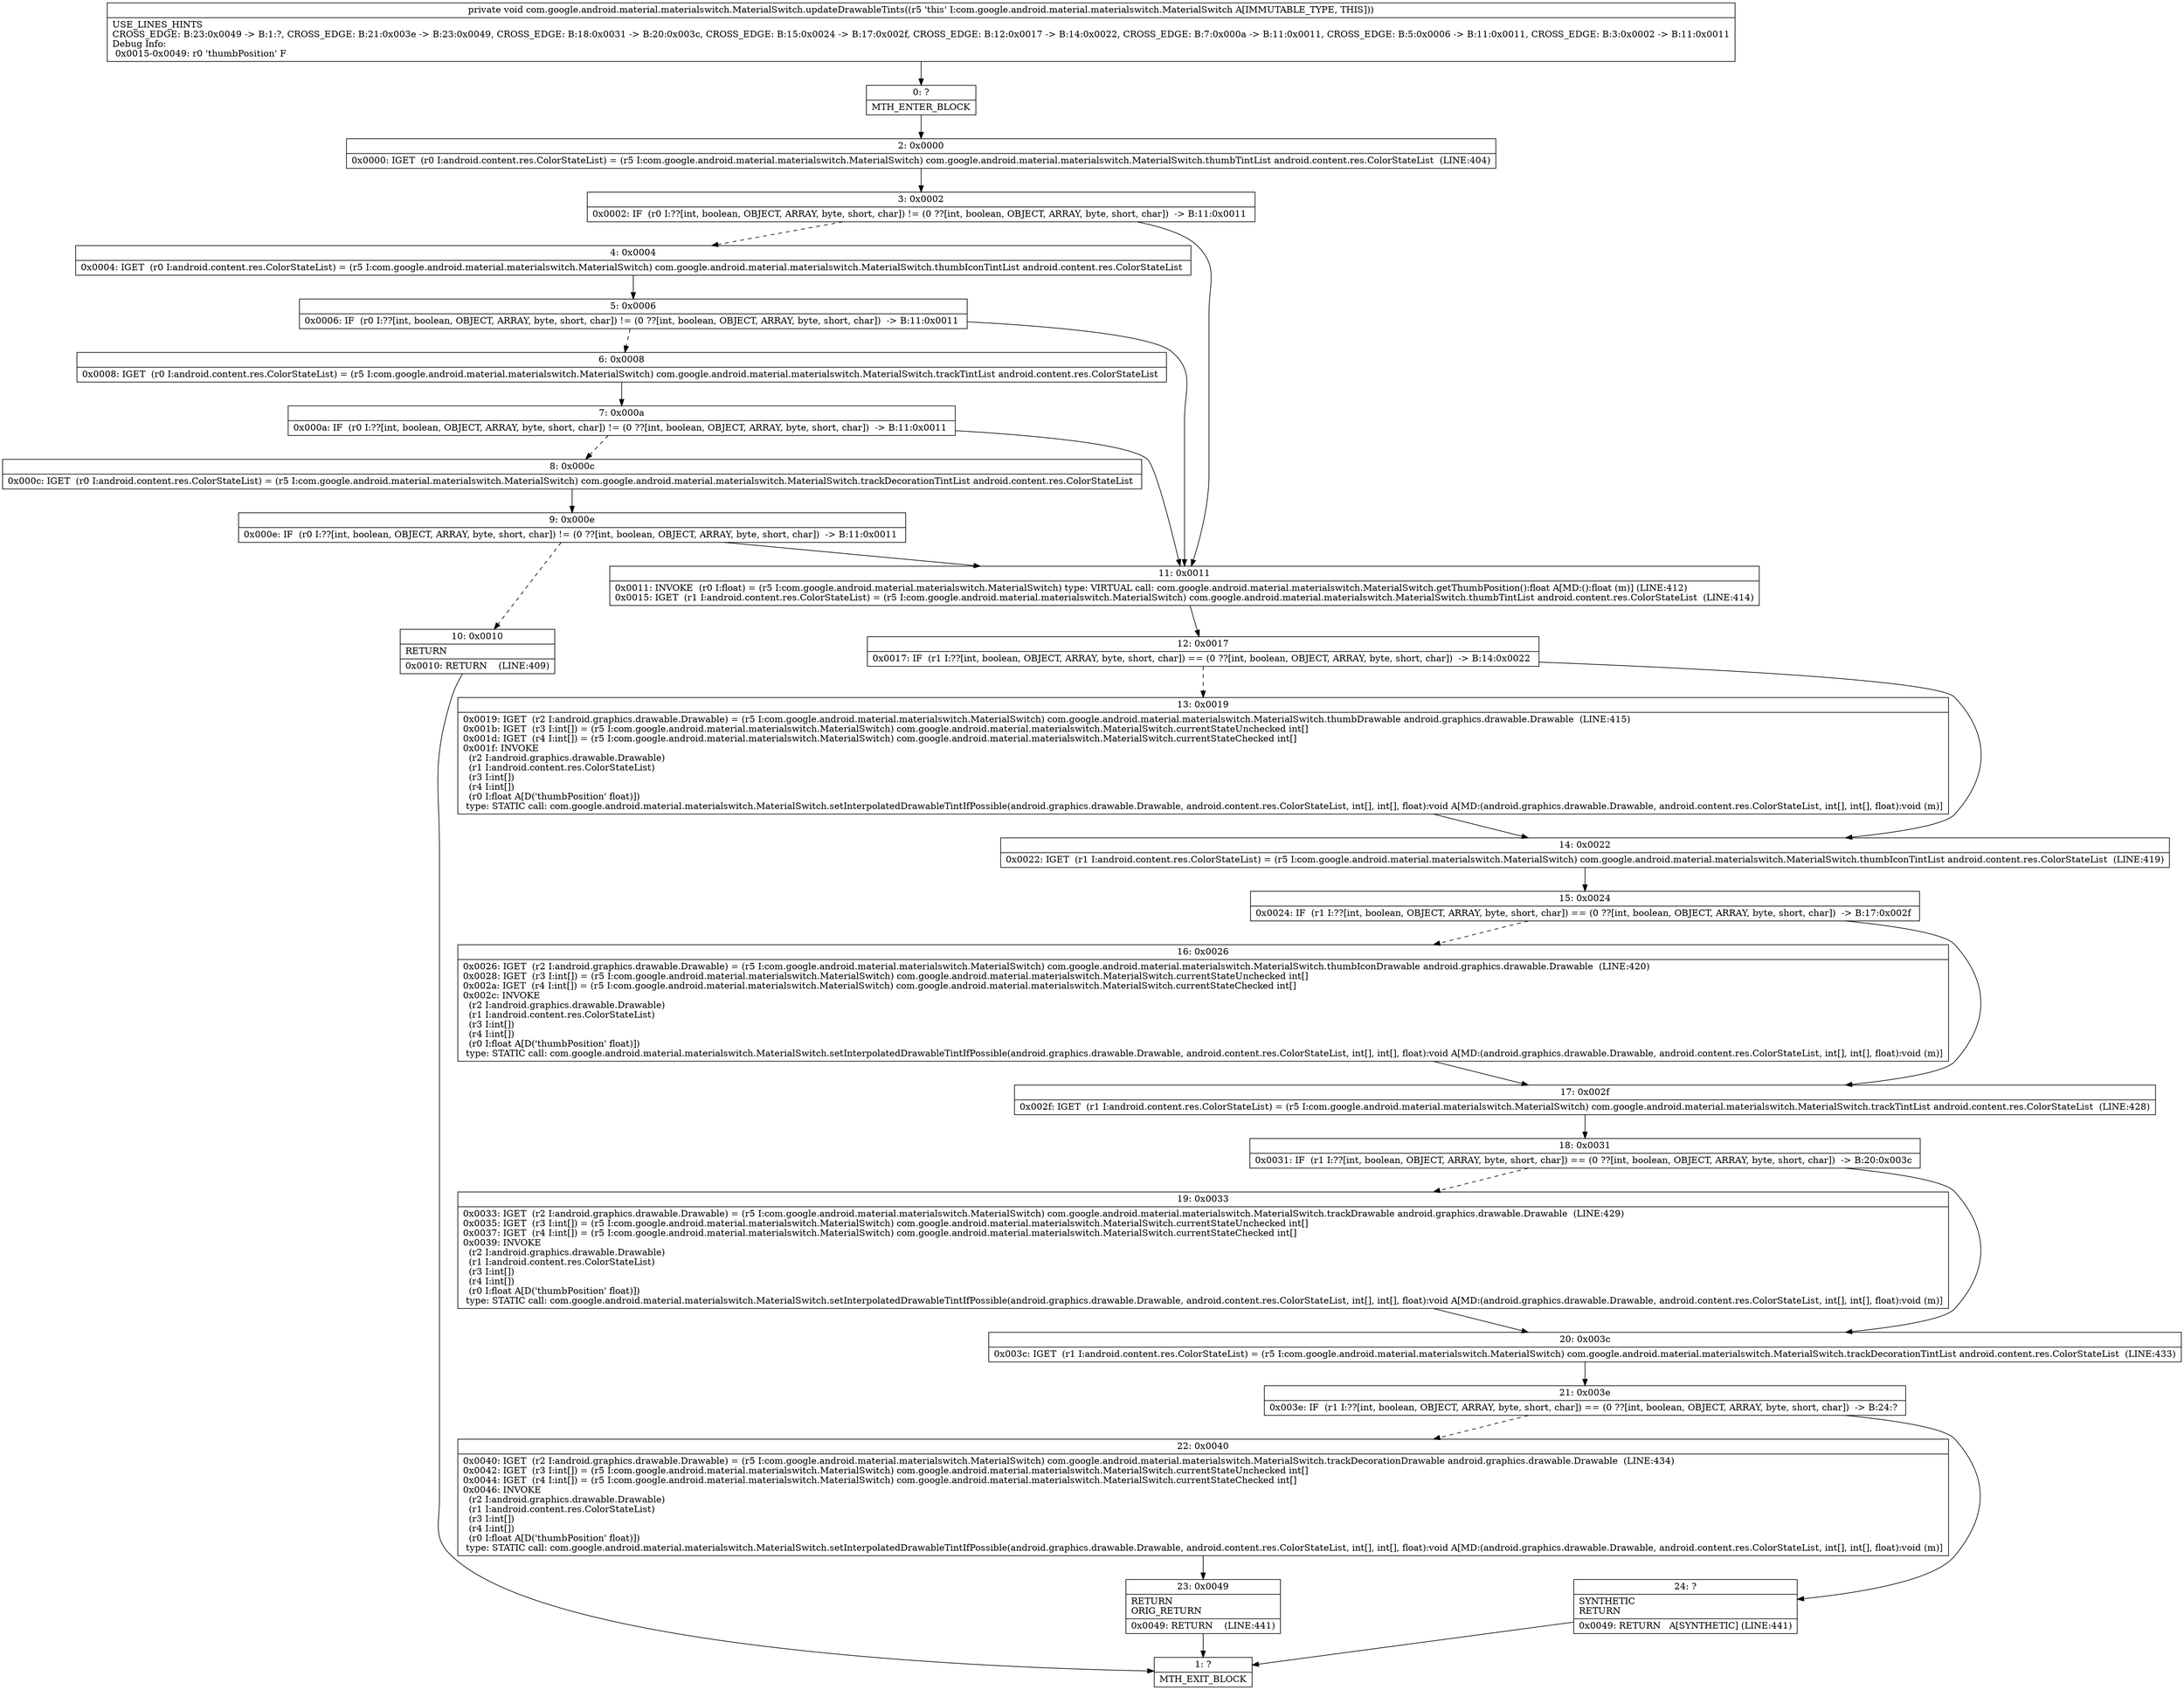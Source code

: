 digraph "CFG forcom.google.android.material.materialswitch.MaterialSwitch.updateDrawableTints()V" {
Node_0 [shape=record,label="{0\:\ ?|MTH_ENTER_BLOCK\l}"];
Node_2 [shape=record,label="{2\:\ 0x0000|0x0000: IGET  (r0 I:android.content.res.ColorStateList) = (r5 I:com.google.android.material.materialswitch.MaterialSwitch) com.google.android.material.materialswitch.MaterialSwitch.thumbTintList android.content.res.ColorStateList  (LINE:404)\l}"];
Node_3 [shape=record,label="{3\:\ 0x0002|0x0002: IF  (r0 I:??[int, boolean, OBJECT, ARRAY, byte, short, char]) != (0 ??[int, boolean, OBJECT, ARRAY, byte, short, char])  \-\> B:11:0x0011 \l}"];
Node_4 [shape=record,label="{4\:\ 0x0004|0x0004: IGET  (r0 I:android.content.res.ColorStateList) = (r5 I:com.google.android.material.materialswitch.MaterialSwitch) com.google.android.material.materialswitch.MaterialSwitch.thumbIconTintList android.content.res.ColorStateList \l}"];
Node_5 [shape=record,label="{5\:\ 0x0006|0x0006: IF  (r0 I:??[int, boolean, OBJECT, ARRAY, byte, short, char]) != (0 ??[int, boolean, OBJECT, ARRAY, byte, short, char])  \-\> B:11:0x0011 \l}"];
Node_6 [shape=record,label="{6\:\ 0x0008|0x0008: IGET  (r0 I:android.content.res.ColorStateList) = (r5 I:com.google.android.material.materialswitch.MaterialSwitch) com.google.android.material.materialswitch.MaterialSwitch.trackTintList android.content.res.ColorStateList \l}"];
Node_7 [shape=record,label="{7\:\ 0x000a|0x000a: IF  (r0 I:??[int, boolean, OBJECT, ARRAY, byte, short, char]) != (0 ??[int, boolean, OBJECT, ARRAY, byte, short, char])  \-\> B:11:0x0011 \l}"];
Node_8 [shape=record,label="{8\:\ 0x000c|0x000c: IGET  (r0 I:android.content.res.ColorStateList) = (r5 I:com.google.android.material.materialswitch.MaterialSwitch) com.google.android.material.materialswitch.MaterialSwitch.trackDecorationTintList android.content.res.ColorStateList \l}"];
Node_9 [shape=record,label="{9\:\ 0x000e|0x000e: IF  (r0 I:??[int, boolean, OBJECT, ARRAY, byte, short, char]) != (0 ??[int, boolean, OBJECT, ARRAY, byte, short, char])  \-\> B:11:0x0011 \l}"];
Node_10 [shape=record,label="{10\:\ 0x0010|RETURN\l|0x0010: RETURN    (LINE:409)\l}"];
Node_1 [shape=record,label="{1\:\ ?|MTH_EXIT_BLOCK\l}"];
Node_11 [shape=record,label="{11\:\ 0x0011|0x0011: INVOKE  (r0 I:float) = (r5 I:com.google.android.material.materialswitch.MaterialSwitch) type: VIRTUAL call: com.google.android.material.materialswitch.MaterialSwitch.getThumbPosition():float A[MD:():float (m)] (LINE:412)\l0x0015: IGET  (r1 I:android.content.res.ColorStateList) = (r5 I:com.google.android.material.materialswitch.MaterialSwitch) com.google.android.material.materialswitch.MaterialSwitch.thumbTintList android.content.res.ColorStateList  (LINE:414)\l}"];
Node_12 [shape=record,label="{12\:\ 0x0017|0x0017: IF  (r1 I:??[int, boolean, OBJECT, ARRAY, byte, short, char]) == (0 ??[int, boolean, OBJECT, ARRAY, byte, short, char])  \-\> B:14:0x0022 \l}"];
Node_13 [shape=record,label="{13\:\ 0x0019|0x0019: IGET  (r2 I:android.graphics.drawable.Drawable) = (r5 I:com.google.android.material.materialswitch.MaterialSwitch) com.google.android.material.materialswitch.MaterialSwitch.thumbDrawable android.graphics.drawable.Drawable  (LINE:415)\l0x001b: IGET  (r3 I:int[]) = (r5 I:com.google.android.material.materialswitch.MaterialSwitch) com.google.android.material.materialswitch.MaterialSwitch.currentStateUnchecked int[] \l0x001d: IGET  (r4 I:int[]) = (r5 I:com.google.android.material.materialswitch.MaterialSwitch) com.google.android.material.materialswitch.MaterialSwitch.currentStateChecked int[] \l0x001f: INVOKE  \l  (r2 I:android.graphics.drawable.Drawable)\l  (r1 I:android.content.res.ColorStateList)\l  (r3 I:int[])\l  (r4 I:int[])\l  (r0 I:float A[D('thumbPosition' float)])\l type: STATIC call: com.google.android.material.materialswitch.MaterialSwitch.setInterpolatedDrawableTintIfPossible(android.graphics.drawable.Drawable, android.content.res.ColorStateList, int[], int[], float):void A[MD:(android.graphics.drawable.Drawable, android.content.res.ColorStateList, int[], int[], float):void (m)]\l}"];
Node_14 [shape=record,label="{14\:\ 0x0022|0x0022: IGET  (r1 I:android.content.res.ColorStateList) = (r5 I:com.google.android.material.materialswitch.MaterialSwitch) com.google.android.material.materialswitch.MaterialSwitch.thumbIconTintList android.content.res.ColorStateList  (LINE:419)\l}"];
Node_15 [shape=record,label="{15\:\ 0x0024|0x0024: IF  (r1 I:??[int, boolean, OBJECT, ARRAY, byte, short, char]) == (0 ??[int, boolean, OBJECT, ARRAY, byte, short, char])  \-\> B:17:0x002f \l}"];
Node_16 [shape=record,label="{16\:\ 0x0026|0x0026: IGET  (r2 I:android.graphics.drawable.Drawable) = (r5 I:com.google.android.material.materialswitch.MaterialSwitch) com.google.android.material.materialswitch.MaterialSwitch.thumbIconDrawable android.graphics.drawable.Drawable  (LINE:420)\l0x0028: IGET  (r3 I:int[]) = (r5 I:com.google.android.material.materialswitch.MaterialSwitch) com.google.android.material.materialswitch.MaterialSwitch.currentStateUnchecked int[] \l0x002a: IGET  (r4 I:int[]) = (r5 I:com.google.android.material.materialswitch.MaterialSwitch) com.google.android.material.materialswitch.MaterialSwitch.currentStateChecked int[] \l0x002c: INVOKE  \l  (r2 I:android.graphics.drawable.Drawable)\l  (r1 I:android.content.res.ColorStateList)\l  (r3 I:int[])\l  (r4 I:int[])\l  (r0 I:float A[D('thumbPosition' float)])\l type: STATIC call: com.google.android.material.materialswitch.MaterialSwitch.setInterpolatedDrawableTintIfPossible(android.graphics.drawable.Drawable, android.content.res.ColorStateList, int[], int[], float):void A[MD:(android.graphics.drawable.Drawable, android.content.res.ColorStateList, int[], int[], float):void (m)]\l}"];
Node_17 [shape=record,label="{17\:\ 0x002f|0x002f: IGET  (r1 I:android.content.res.ColorStateList) = (r5 I:com.google.android.material.materialswitch.MaterialSwitch) com.google.android.material.materialswitch.MaterialSwitch.trackTintList android.content.res.ColorStateList  (LINE:428)\l}"];
Node_18 [shape=record,label="{18\:\ 0x0031|0x0031: IF  (r1 I:??[int, boolean, OBJECT, ARRAY, byte, short, char]) == (0 ??[int, boolean, OBJECT, ARRAY, byte, short, char])  \-\> B:20:0x003c \l}"];
Node_19 [shape=record,label="{19\:\ 0x0033|0x0033: IGET  (r2 I:android.graphics.drawable.Drawable) = (r5 I:com.google.android.material.materialswitch.MaterialSwitch) com.google.android.material.materialswitch.MaterialSwitch.trackDrawable android.graphics.drawable.Drawable  (LINE:429)\l0x0035: IGET  (r3 I:int[]) = (r5 I:com.google.android.material.materialswitch.MaterialSwitch) com.google.android.material.materialswitch.MaterialSwitch.currentStateUnchecked int[] \l0x0037: IGET  (r4 I:int[]) = (r5 I:com.google.android.material.materialswitch.MaterialSwitch) com.google.android.material.materialswitch.MaterialSwitch.currentStateChecked int[] \l0x0039: INVOKE  \l  (r2 I:android.graphics.drawable.Drawable)\l  (r1 I:android.content.res.ColorStateList)\l  (r3 I:int[])\l  (r4 I:int[])\l  (r0 I:float A[D('thumbPosition' float)])\l type: STATIC call: com.google.android.material.materialswitch.MaterialSwitch.setInterpolatedDrawableTintIfPossible(android.graphics.drawable.Drawable, android.content.res.ColorStateList, int[], int[], float):void A[MD:(android.graphics.drawable.Drawable, android.content.res.ColorStateList, int[], int[], float):void (m)]\l}"];
Node_20 [shape=record,label="{20\:\ 0x003c|0x003c: IGET  (r1 I:android.content.res.ColorStateList) = (r5 I:com.google.android.material.materialswitch.MaterialSwitch) com.google.android.material.materialswitch.MaterialSwitch.trackDecorationTintList android.content.res.ColorStateList  (LINE:433)\l}"];
Node_21 [shape=record,label="{21\:\ 0x003e|0x003e: IF  (r1 I:??[int, boolean, OBJECT, ARRAY, byte, short, char]) == (0 ??[int, boolean, OBJECT, ARRAY, byte, short, char])  \-\> B:24:? \l}"];
Node_22 [shape=record,label="{22\:\ 0x0040|0x0040: IGET  (r2 I:android.graphics.drawable.Drawable) = (r5 I:com.google.android.material.materialswitch.MaterialSwitch) com.google.android.material.materialswitch.MaterialSwitch.trackDecorationDrawable android.graphics.drawable.Drawable  (LINE:434)\l0x0042: IGET  (r3 I:int[]) = (r5 I:com.google.android.material.materialswitch.MaterialSwitch) com.google.android.material.materialswitch.MaterialSwitch.currentStateUnchecked int[] \l0x0044: IGET  (r4 I:int[]) = (r5 I:com.google.android.material.materialswitch.MaterialSwitch) com.google.android.material.materialswitch.MaterialSwitch.currentStateChecked int[] \l0x0046: INVOKE  \l  (r2 I:android.graphics.drawable.Drawable)\l  (r1 I:android.content.res.ColorStateList)\l  (r3 I:int[])\l  (r4 I:int[])\l  (r0 I:float A[D('thumbPosition' float)])\l type: STATIC call: com.google.android.material.materialswitch.MaterialSwitch.setInterpolatedDrawableTintIfPossible(android.graphics.drawable.Drawable, android.content.res.ColorStateList, int[], int[], float):void A[MD:(android.graphics.drawable.Drawable, android.content.res.ColorStateList, int[], int[], float):void (m)]\l}"];
Node_23 [shape=record,label="{23\:\ 0x0049|RETURN\lORIG_RETURN\l|0x0049: RETURN    (LINE:441)\l}"];
Node_24 [shape=record,label="{24\:\ ?|SYNTHETIC\lRETURN\l|0x0049: RETURN   A[SYNTHETIC] (LINE:441)\l}"];
MethodNode[shape=record,label="{private void com.google.android.material.materialswitch.MaterialSwitch.updateDrawableTints((r5 'this' I:com.google.android.material.materialswitch.MaterialSwitch A[IMMUTABLE_TYPE, THIS]))  | USE_LINES_HINTS\lCROSS_EDGE: B:23:0x0049 \-\> B:1:?, CROSS_EDGE: B:21:0x003e \-\> B:23:0x0049, CROSS_EDGE: B:18:0x0031 \-\> B:20:0x003c, CROSS_EDGE: B:15:0x0024 \-\> B:17:0x002f, CROSS_EDGE: B:12:0x0017 \-\> B:14:0x0022, CROSS_EDGE: B:7:0x000a \-\> B:11:0x0011, CROSS_EDGE: B:5:0x0006 \-\> B:11:0x0011, CROSS_EDGE: B:3:0x0002 \-\> B:11:0x0011\lDebug Info:\l  0x0015\-0x0049: r0 'thumbPosition' F\l}"];
MethodNode -> Node_0;Node_0 -> Node_2;
Node_2 -> Node_3;
Node_3 -> Node_4[style=dashed];
Node_3 -> Node_11;
Node_4 -> Node_5;
Node_5 -> Node_6[style=dashed];
Node_5 -> Node_11;
Node_6 -> Node_7;
Node_7 -> Node_8[style=dashed];
Node_7 -> Node_11;
Node_8 -> Node_9;
Node_9 -> Node_10[style=dashed];
Node_9 -> Node_11;
Node_10 -> Node_1;
Node_11 -> Node_12;
Node_12 -> Node_13[style=dashed];
Node_12 -> Node_14;
Node_13 -> Node_14;
Node_14 -> Node_15;
Node_15 -> Node_16[style=dashed];
Node_15 -> Node_17;
Node_16 -> Node_17;
Node_17 -> Node_18;
Node_18 -> Node_19[style=dashed];
Node_18 -> Node_20;
Node_19 -> Node_20;
Node_20 -> Node_21;
Node_21 -> Node_22[style=dashed];
Node_21 -> Node_24;
Node_22 -> Node_23;
Node_23 -> Node_1;
Node_24 -> Node_1;
}

